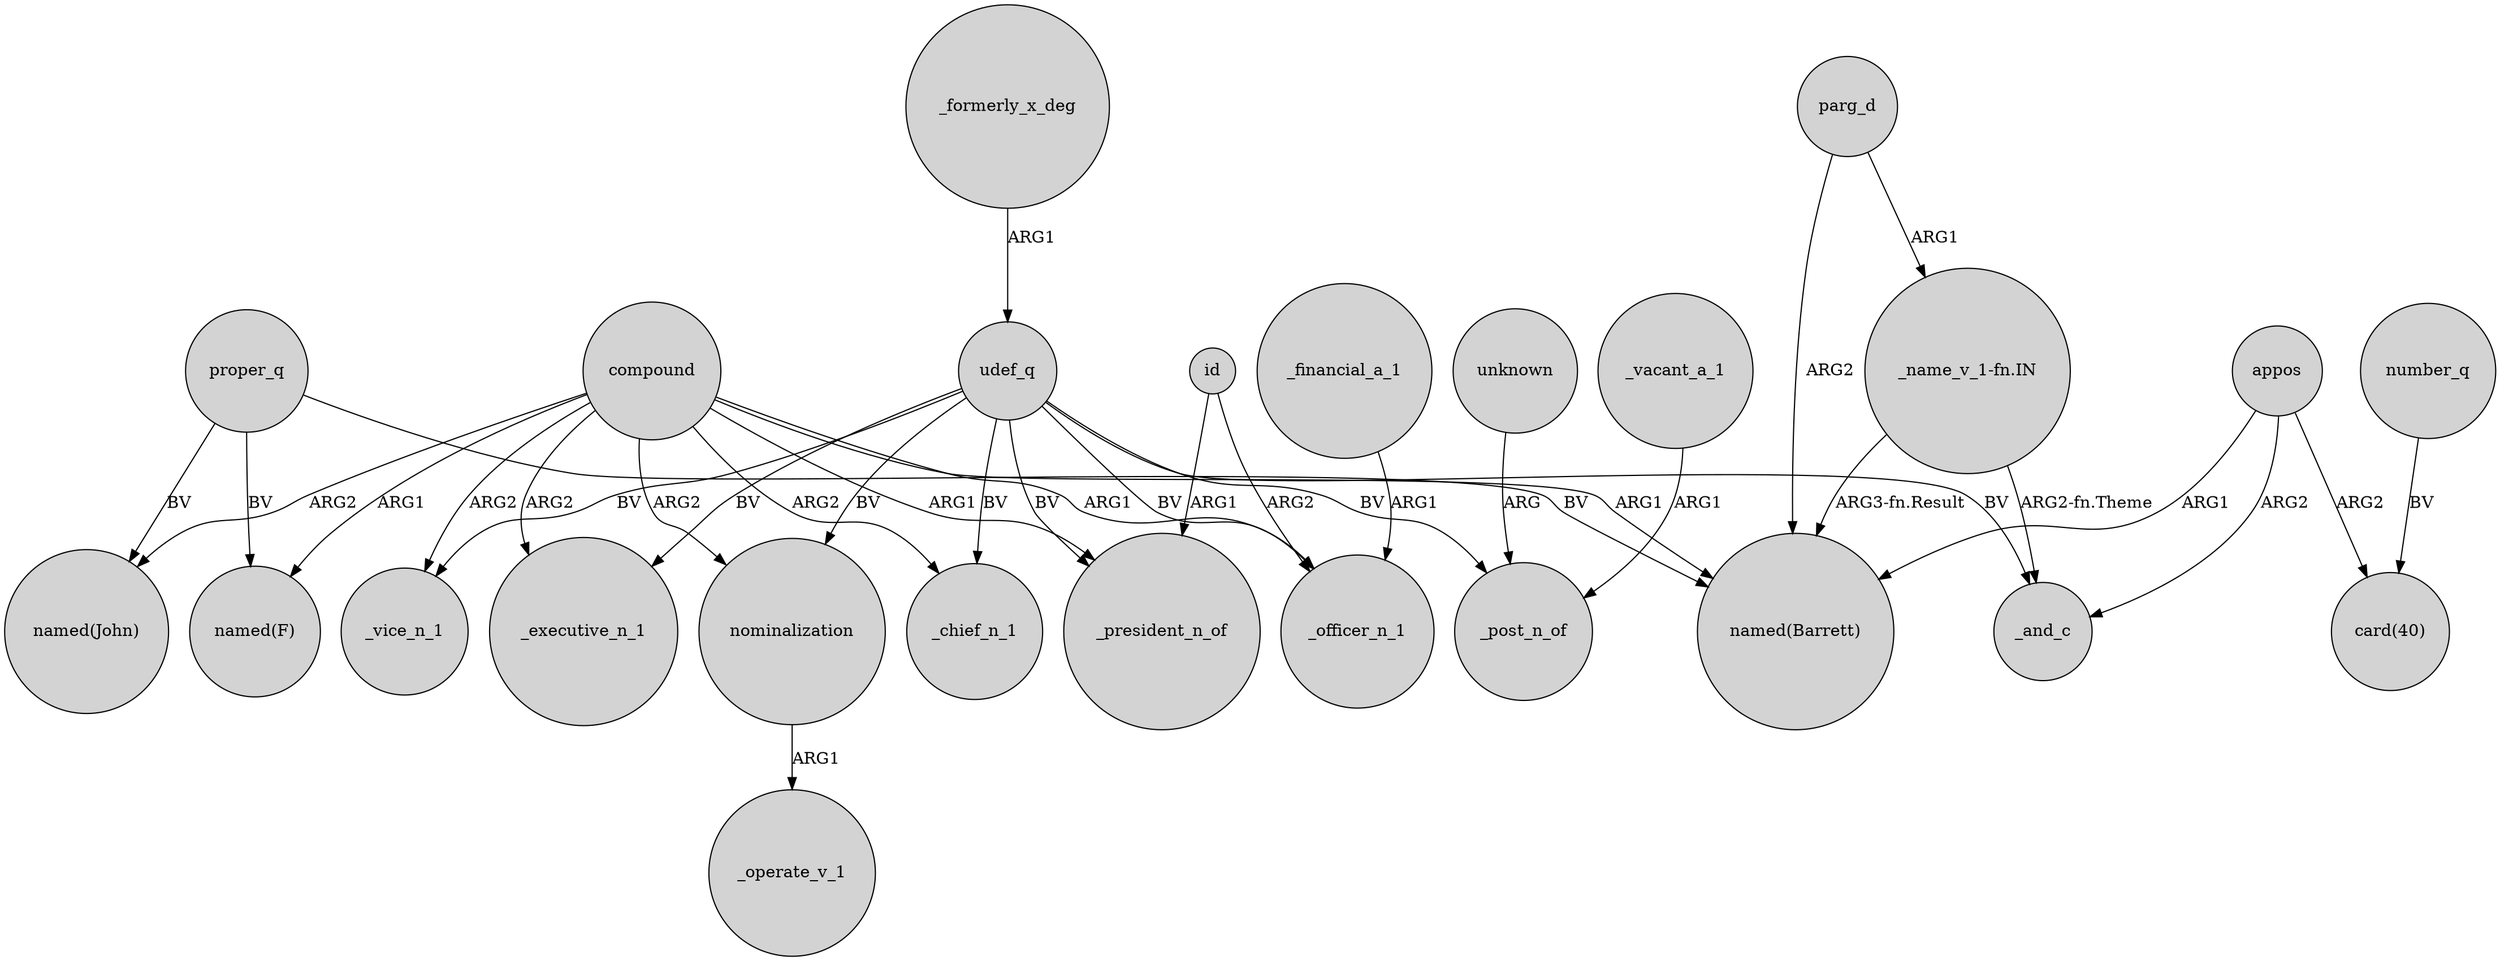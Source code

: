 digraph {
	node [shape=circle style=filled]
	compound -> "named(John)" [label=ARG2]
	compound -> _vice_n_1 [label=ARG2]
	"_name_v_1-fn.IN" -> _and_c [label="ARG2-fn.Theme"]
	nominalization -> _operate_v_1 [label=ARG1]
	udef_q -> _executive_n_1 [label=BV]
	proper_q -> "named(F)" [label=BV]
	proper_q -> "named(Barrett)" [label=BV]
	id -> _president_n_of [label=ARG1]
	compound -> nominalization [label=ARG2]
	udef_q -> _vice_n_1 [label=BV]
	compound -> _chief_n_1 [label=ARG2]
	compound -> _officer_n_1 [label=ARG1]
	unknown -> _post_n_of [label=ARG]
	_vacant_a_1 -> _post_n_of [label=ARG1]
	appos -> "named(Barrett)" [label=ARG1]
	appos -> _and_c [label=ARG2]
	udef_q -> _president_n_of [label=BV]
	compound -> _president_n_of [label=ARG1]
	udef_q -> _chief_n_1 [label=BV]
	id -> _officer_n_1 [label=ARG2]
	udef_q -> _officer_n_1 [label=BV]
	parg_d -> "named(Barrett)" [label=ARG2]
	udef_q -> nominalization [label=BV]
	"_name_v_1-fn.IN" -> "named(Barrett)" [label="ARG3-fn.Result"]
	appos -> "card(40)" [label=ARG2]
	_formerly_x_deg -> udef_q [label=ARG1]
	proper_q -> "named(John)" [label=BV]
	udef_q -> _and_c [label=BV]
	compound -> _executive_n_1 [label=ARG2]
	_financial_a_1 -> _officer_n_1 [label=ARG1]
	compound -> "named(F)" [label=ARG1]
	number_q -> "card(40)" [label=BV]
	parg_d -> "_name_v_1-fn.IN" [label=ARG1]
	compound -> "named(Barrett)" [label=ARG1]
	udef_q -> _post_n_of [label=BV]
}
